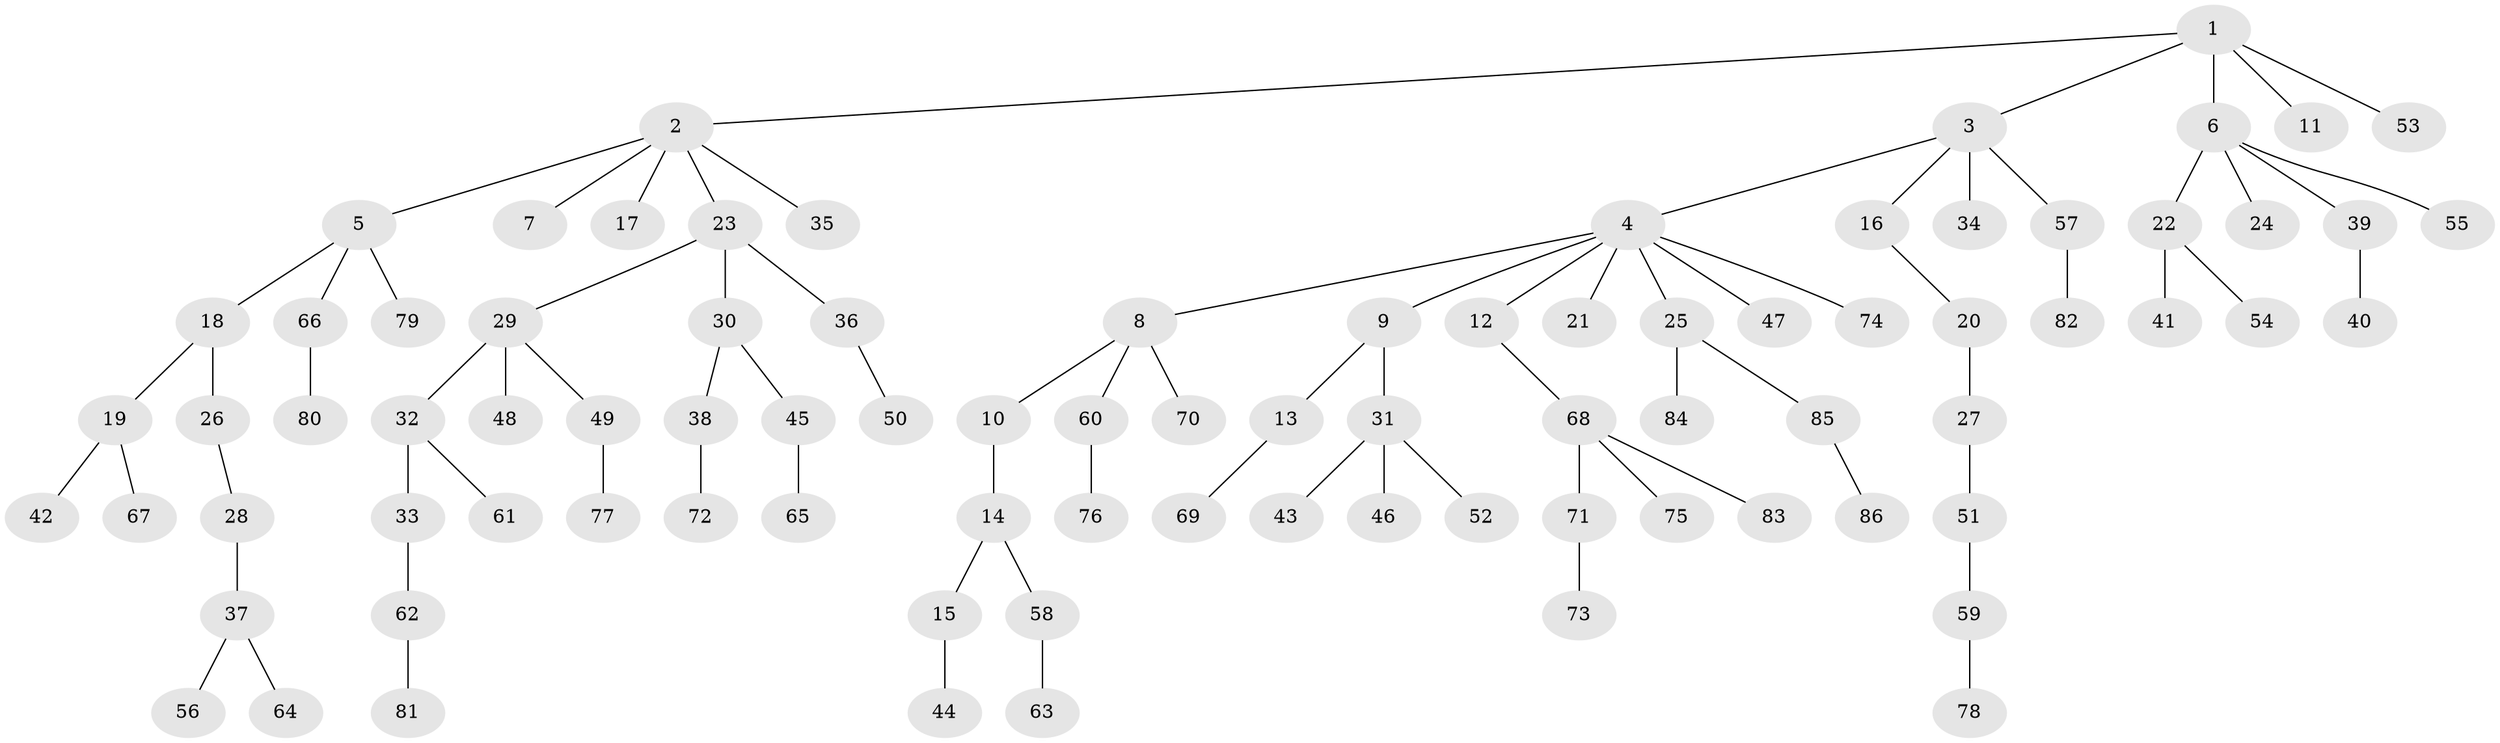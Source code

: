 // original degree distribution, {6: 0.028169014084507043, 9: 0.007042253521126761, 4: 0.07746478873239436, 2: 0.2746478873239437, 1: 0.5, 3: 0.08450704225352113, 5: 0.028169014084507043}
// Generated by graph-tools (version 1.1) at 2025/52/03/04/25 22:52:02]
// undirected, 86 vertices, 85 edges
graph export_dot {
  node [color=gray90,style=filled];
  1;
  2;
  3;
  4;
  5;
  6;
  7;
  8;
  9;
  10;
  11;
  12;
  13;
  14;
  15;
  16;
  17;
  18;
  19;
  20;
  21;
  22;
  23;
  24;
  25;
  26;
  27;
  28;
  29;
  30;
  31;
  32;
  33;
  34;
  35;
  36;
  37;
  38;
  39;
  40;
  41;
  42;
  43;
  44;
  45;
  46;
  47;
  48;
  49;
  50;
  51;
  52;
  53;
  54;
  55;
  56;
  57;
  58;
  59;
  60;
  61;
  62;
  63;
  64;
  65;
  66;
  67;
  68;
  69;
  70;
  71;
  72;
  73;
  74;
  75;
  76;
  77;
  78;
  79;
  80;
  81;
  82;
  83;
  84;
  85;
  86;
  1 -- 2 [weight=1.0];
  1 -- 3 [weight=1.0];
  1 -- 6 [weight=1.0];
  1 -- 11 [weight=1.0];
  1 -- 53 [weight=1.0];
  2 -- 5 [weight=1.0];
  2 -- 7 [weight=1.0];
  2 -- 17 [weight=1.0];
  2 -- 23 [weight=1.0];
  2 -- 35 [weight=1.0];
  3 -- 4 [weight=1.0];
  3 -- 16 [weight=1.0];
  3 -- 34 [weight=1.0];
  3 -- 57 [weight=1.0];
  4 -- 8 [weight=1.0];
  4 -- 9 [weight=1.0];
  4 -- 12 [weight=1.0];
  4 -- 21 [weight=1.0];
  4 -- 25 [weight=1.0];
  4 -- 47 [weight=1.0];
  4 -- 74 [weight=1.0];
  5 -- 18 [weight=1.0];
  5 -- 66 [weight=1.0];
  5 -- 79 [weight=1.0];
  6 -- 22 [weight=1.0];
  6 -- 24 [weight=1.0];
  6 -- 39 [weight=1.0];
  6 -- 55 [weight=1.0];
  8 -- 10 [weight=1.0];
  8 -- 60 [weight=1.0];
  8 -- 70 [weight=1.0];
  9 -- 13 [weight=1.0];
  9 -- 31 [weight=1.0];
  10 -- 14 [weight=1.0];
  12 -- 68 [weight=1.0];
  13 -- 69 [weight=2.0];
  14 -- 15 [weight=1.0];
  14 -- 58 [weight=1.0];
  15 -- 44 [weight=1.0];
  16 -- 20 [weight=1.0];
  18 -- 19 [weight=1.0];
  18 -- 26 [weight=1.0];
  19 -- 42 [weight=2.0];
  19 -- 67 [weight=1.0];
  20 -- 27 [weight=1.0];
  22 -- 41 [weight=1.0];
  22 -- 54 [weight=1.0];
  23 -- 29 [weight=1.0];
  23 -- 30 [weight=1.0];
  23 -- 36 [weight=1.0];
  25 -- 84 [weight=1.0];
  25 -- 85 [weight=1.0];
  26 -- 28 [weight=1.0];
  27 -- 51 [weight=1.0];
  28 -- 37 [weight=1.0];
  29 -- 32 [weight=1.0];
  29 -- 48 [weight=2.0];
  29 -- 49 [weight=1.0];
  30 -- 38 [weight=1.0];
  30 -- 45 [weight=1.0];
  31 -- 43 [weight=1.0];
  31 -- 46 [weight=1.0];
  31 -- 52 [weight=1.0];
  32 -- 33 [weight=1.0];
  32 -- 61 [weight=1.0];
  33 -- 62 [weight=1.0];
  36 -- 50 [weight=1.0];
  37 -- 56 [weight=1.0];
  37 -- 64 [weight=1.0];
  38 -- 72 [weight=1.0];
  39 -- 40 [weight=1.0];
  45 -- 65 [weight=1.0];
  49 -- 77 [weight=1.0];
  51 -- 59 [weight=1.0];
  57 -- 82 [weight=1.0];
  58 -- 63 [weight=1.0];
  59 -- 78 [weight=1.0];
  60 -- 76 [weight=1.0];
  62 -- 81 [weight=1.0];
  66 -- 80 [weight=1.0];
  68 -- 71 [weight=1.0];
  68 -- 75 [weight=1.0];
  68 -- 83 [weight=1.0];
  71 -- 73 [weight=1.0];
  85 -- 86 [weight=1.0];
}
